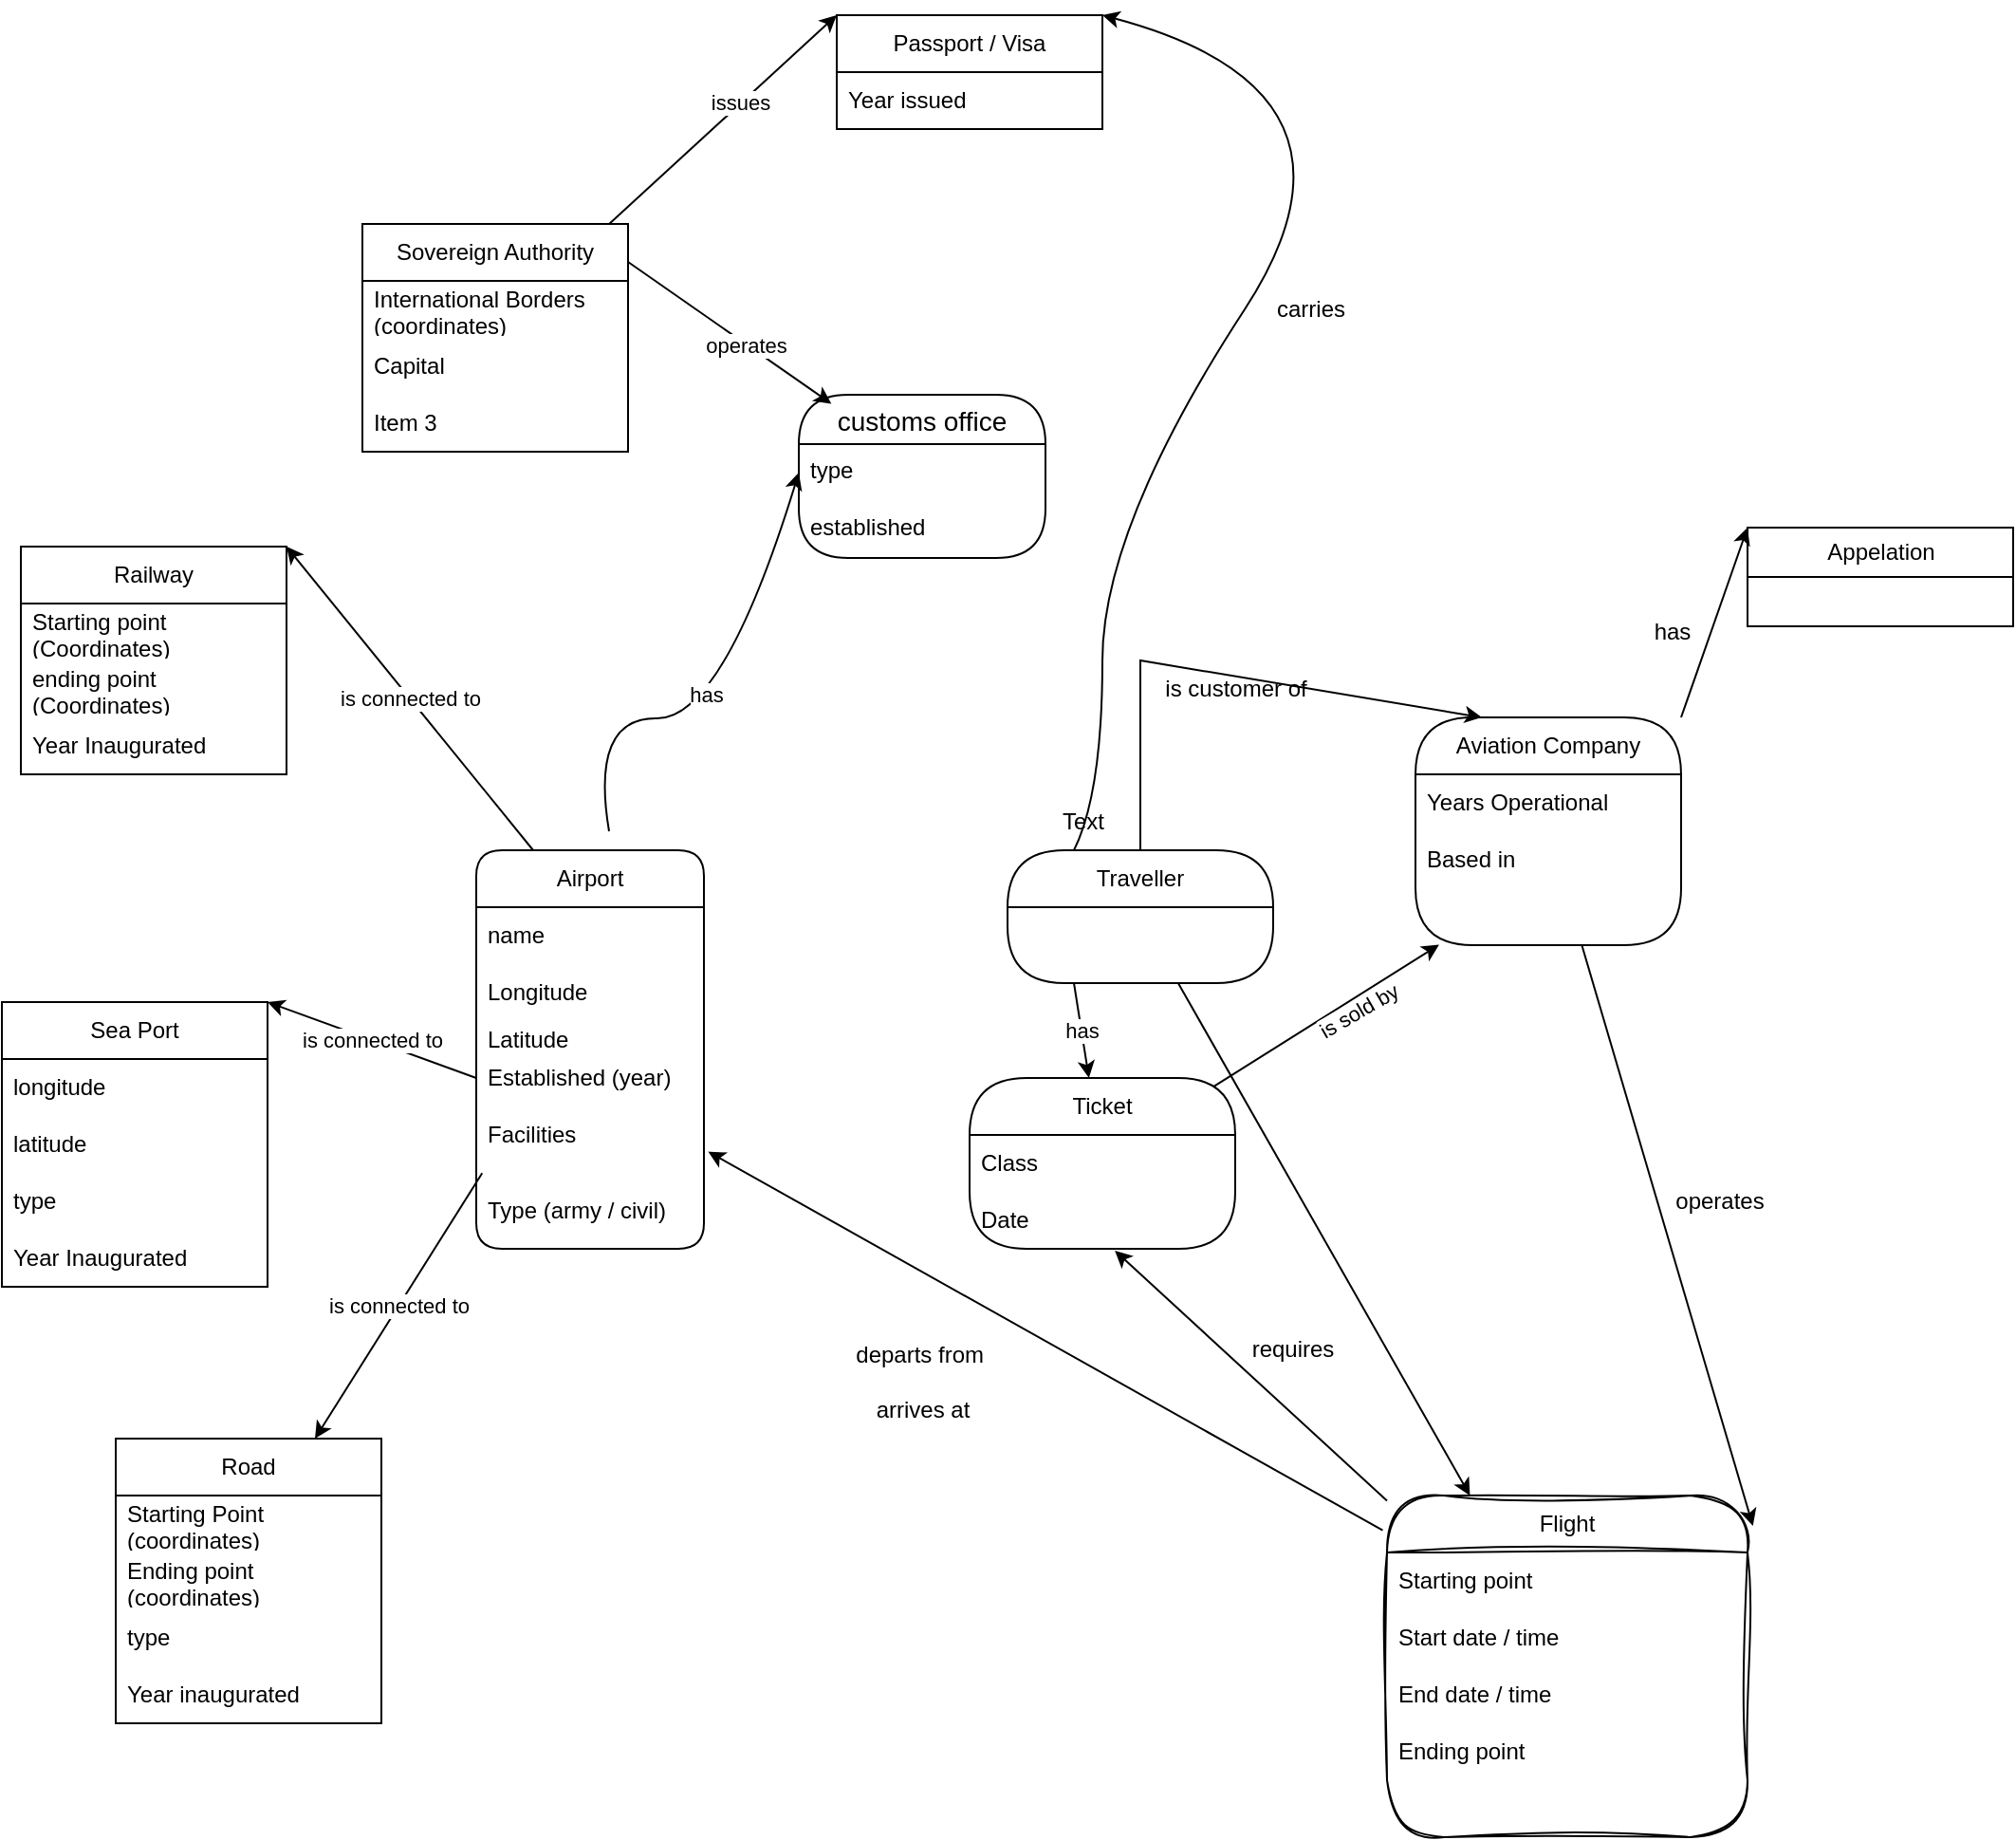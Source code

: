 <mxfile version="24.7.17" pages="2">
  <diagram name="Page-1" id="2Nq3ry9tZN_k2MQu1Wby">
    <mxGraphModel dx="2733" dy="1048" grid="1" gridSize="10" guides="1" tooltips="1" connect="1" arrows="1" fold="1" page="1" pageScale="1" pageWidth="850" pageHeight="1100" math="0" shadow="0">
      <root>
        <mxCell id="0" />
        <mxCell id="1" parent="0" />
        <mxCell id="icSz4FfZfomal5iBsmhP-3" value="" style="endArrow=classic;html=1;rounded=0;curved=1;entryX=0;entryY=0.5;entryDx=0;entryDy=0;" parent="1" target="icSz4FfZfomal5iBsmhP-17" edge="1">
          <mxGeometry relative="1" as="geometry">
            <mxPoint x="250" y="480" as="sourcePoint" />
            <mxPoint x="240" y="480" as="targetPoint" />
            <Array as="points">
              <mxPoint x="240" y="420" />
              <mxPoint x="310" y="421" />
            </Array>
          </mxGeometry>
        </mxCell>
        <mxCell id="icSz4FfZfomal5iBsmhP-4" value="has" style="edgeLabel;resizable=0;html=1;;align=center;verticalAlign=middle;" parent="icSz4FfZfomal5iBsmhP-3" connectable="0" vertex="1">
          <mxGeometry relative="1" as="geometry">
            <mxPoint x="-10" y="-11" as="offset" />
          </mxGeometry>
        </mxCell>
        <mxCell id="icSz4FfZfomal5iBsmhP-10" value="Airport" style="swimlane;fontStyle=0;childLayout=stackLayout;horizontal=1;startSize=30;horizontalStack=0;resizeParent=1;resizeParentMax=0;resizeLast=0;collapsible=1;marginBottom=0;whiteSpace=wrap;html=1;rounded=1;" parent="1" vertex="1">
          <mxGeometry x="180" y="490" width="120" height="210" as="geometry" />
        </mxCell>
        <mxCell id="icSz4FfZfomal5iBsmhP-11" value="name&lt;span style=&quot;white-space: pre;&quot;&gt;&#x9;&lt;/span&gt;" style="text;strokeColor=none;fillColor=none;align=left;verticalAlign=middle;spacingLeft=4;spacingRight=4;overflow=hidden;points=[[0,0.5],[1,0.5]];portConstraint=eastwest;rotatable=0;whiteSpace=wrap;html=1;" parent="icSz4FfZfomal5iBsmhP-10" vertex="1">
          <mxGeometry y="30" width="120" height="30" as="geometry" />
        </mxCell>
        <mxCell id="icSz4FfZfomal5iBsmhP-12" value="Longitude" style="text;strokeColor=none;fillColor=none;align=left;verticalAlign=middle;spacingLeft=4;spacingRight=4;overflow=hidden;points=[[0,0.5],[1,0.5]];portConstraint=eastwest;rotatable=0;whiteSpace=wrap;html=1;" parent="icSz4FfZfomal5iBsmhP-10" vertex="1">
          <mxGeometry y="60" width="120" height="30" as="geometry" />
        </mxCell>
        <mxCell id="icSz4FfZfomal5iBsmhP-14" value="Latitude&lt;div&gt;&lt;br&gt;&lt;/div&gt;" style="text;strokeColor=none;fillColor=none;align=left;verticalAlign=middle;spacingLeft=4;spacingRight=4;overflow=hidden;points=[[0,0.5],[1,0.5]];portConstraint=eastwest;rotatable=0;whiteSpace=wrap;html=1;" parent="icSz4FfZfomal5iBsmhP-10" vertex="1">
          <mxGeometry y="90" width="120" height="20" as="geometry" />
        </mxCell>
        <mxCell id="icSz4FfZfomal5iBsmhP-23" value="Established (year)" style="text;strokeColor=none;fillColor=none;align=left;verticalAlign=middle;spacingLeft=4;spacingRight=4;overflow=hidden;points=[[0,0.5],[1,0.5]];portConstraint=eastwest;rotatable=0;whiteSpace=wrap;html=1;" parent="icSz4FfZfomal5iBsmhP-10" vertex="1">
          <mxGeometry y="110" width="120" height="20" as="geometry" />
        </mxCell>
        <mxCell id="icSz4FfZfomal5iBsmhP-67" value="Facilities" style="text;strokeColor=none;fillColor=none;align=left;verticalAlign=middle;spacingLeft=4;spacingRight=4;overflow=hidden;points=[[0,0.5],[1,0.5]];portConstraint=eastwest;rotatable=0;whiteSpace=wrap;html=1;" parent="icSz4FfZfomal5iBsmhP-10" vertex="1">
          <mxGeometry y="130" width="120" height="40" as="geometry" />
        </mxCell>
        <mxCell id="UyjAXhbRGgFqxlXH32iC-30" value="Type (army / civil)" style="text;strokeColor=none;fillColor=none;align=left;verticalAlign=middle;spacingLeft=4;spacingRight=4;overflow=hidden;points=[[0,0.5],[1,0.5]];portConstraint=eastwest;rotatable=0;whiteSpace=wrap;html=1;" vertex="1" parent="icSz4FfZfomal5iBsmhP-10">
          <mxGeometry y="170" width="120" height="40" as="geometry" />
        </mxCell>
        <mxCell id="icSz4FfZfomal5iBsmhP-16" value="customs office" style="swimlane;fontStyle=0;childLayout=stackLayout;horizontal=1;startSize=26;horizontalStack=0;resizeParent=1;resizeParentMax=0;resizeLast=0;collapsible=1;marginBottom=0;align=center;fontSize=14;fillColor=default;strokeColor=default;rounded=1;arcSize=50;verticalAlign=middle;" parent="1" vertex="1">
          <mxGeometry x="350" y="250" width="130" height="86" as="geometry" />
        </mxCell>
        <mxCell id="icSz4FfZfomal5iBsmhP-17" value="type" style="text;strokeColor=none;fillColor=none;spacingLeft=4;spacingRight=4;overflow=hidden;rotatable=0;points=[[0,0.5],[1,0.5]];portConstraint=eastwest;fontSize=12;whiteSpace=wrap;html=1;" parent="icSz4FfZfomal5iBsmhP-16" vertex="1">
          <mxGeometry y="26" width="130" height="30" as="geometry" />
        </mxCell>
        <mxCell id="icSz4FfZfomal5iBsmhP-18" value="established&lt;span style=&quot;white-space: pre;&quot;&gt;&#x9;&lt;/span&gt;" style="text;strokeColor=none;fillColor=none;spacingLeft=4;spacingRight=4;overflow=hidden;rotatable=0;points=[[0,0.5],[1,0.5]];portConstraint=eastwest;fontSize=12;whiteSpace=wrap;html=1;" parent="icSz4FfZfomal5iBsmhP-16" vertex="1">
          <mxGeometry y="56" width="130" height="30" as="geometry" />
        </mxCell>
        <mxCell id="icSz4FfZfomal5iBsmhP-25" value="Aviation Company" style="swimlane;fontStyle=0;childLayout=stackLayout;horizontal=1;startSize=30;horizontalStack=0;resizeParent=1;resizeParentMax=0;resizeLast=0;collapsible=1;marginBottom=0;whiteSpace=wrap;html=1;rounded=1;arcSize=44;glass=0;" parent="1" vertex="1">
          <mxGeometry x="675" y="420" width="140" height="120" as="geometry" />
        </mxCell>
        <mxCell id="icSz4FfZfomal5iBsmhP-27" value="Years Operational" style="text;strokeColor=none;fillColor=none;align=left;verticalAlign=middle;spacingLeft=4;spacingRight=4;overflow=hidden;points=[[0,0.5],[1,0.5]];portConstraint=eastwest;rotatable=0;whiteSpace=wrap;html=1;" parent="icSz4FfZfomal5iBsmhP-25" vertex="1">
          <mxGeometry y="30" width="140" height="30" as="geometry" />
        </mxCell>
        <mxCell id="icSz4FfZfomal5iBsmhP-64" value="Based in" style="text;strokeColor=none;fillColor=none;align=left;verticalAlign=middle;spacingLeft=4;spacingRight=4;overflow=hidden;points=[[0,0.5],[1,0.5]];portConstraint=eastwest;rotatable=0;whiteSpace=wrap;html=1;" parent="icSz4FfZfomal5iBsmhP-25" vertex="1">
          <mxGeometry y="60" width="140" height="30" as="geometry" />
        </mxCell>
        <mxCell id="icSz4FfZfomal5iBsmhP-63" style="text;strokeColor=none;fillColor=none;align=left;verticalAlign=middle;spacingLeft=4;spacingRight=4;overflow=hidden;points=[[0,0.5],[1,0.5]];portConstraint=eastwest;rotatable=0;whiteSpace=wrap;html=1;" parent="icSz4FfZfomal5iBsmhP-25" vertex="1">
          <mxGeometry y="90" width="140" height="30" as="geometry" />
        </mxCell>
        <mxCell id="icSz4FfZfomal5iBsmhP-30" value="Flight" style="swimlane;fontStyle=0;childLayout=stackLayout;horizontal=1;startSize=30;horizontalStack=0;resizeParent=1;resizeParentMax=0;resizeLast=0;collapsible=1;marginBottom=0;whiteSpace=wrap;html=1;rounded=1;arcSize=40;sketch=1;curveFitting=1;jiggle=2;" parent="1" vertex="1">
          <mxGeometry x="660" y="830" width="190" height="180" as="geometry" />
        </mxCell>
        <mxCell id="icSz4FfZfomal5iBsmhP-31" value="Starting point&lt;span style=&quot;white-space: pre;&quot;&gt;&#x9;&lt;/span&gt;" style="text;strokeColor=none;fillColor=none;align=left;verticalAlign=middle;spacingLeft=4;spacingRight=4;overflow=hidden;points=[[0,0.5],[1,0.5]];portConstraint=eastwest;rotatable=0;whiteSpace=wrap;html=1;" parent="icSz4FfZfomal5iBsmhP-30" vertex="1">
          <mxGeometry y="30" width="190" height="30" as="geometry" />
        </mxCell>
        <mxCell id="icSz4FfZfomal5iBsmhP-48" value="Start date / time" style="text;strokeColor=none;fillColor=none;align=left;verticalAlign=middle;spacingLeft=4;spacingRight=4;overflow=hidden;points=[[0,0.5],[1,0.5]];portConstraint=eastwest;rotatable=0;whiteSpace=wrap;html=1;" parent="icSz4FfZfomal5iBsmhP-30" vertex="1">
          <mxGeometry y="60" width="190" height="30" as="geometry" />
        </mxCell>
        <mxCell id="UyjAXhbRGgFqxlXH32iC-14" style="text;strokeColor=none;fillColor=none;align=left;verticalAlign=middle;spacingLeft=4;spacingRight=4;overflow=hidden;points=[[0,0.5],[1,0.5]];portConstraint=eastwest;rotatable=0;whiteSpace=wrap;html=1;" vertex="1" parent="icSz4FfZfomal5iBsmhP-30">
          <mxGeometry y="90" width="190" height="30" as="geometry" />
        </mxCell>
        <mxCell id="icSz4FfZfomal5iBsmhP-32" value="Ending point" style="text;strokeColor=none;fillColor=none;align=left;verticalAlign=middle;spacingLeft=4;spacingRight=4;overflow=hidden;points=[[0,0.5],[1,0.5]];portConstraint=eastwest;rotatable=0;whiteSpace=wrap;html=1;" parent="icSz4FfZfomal5iBsmhP-30" vertex="1">
          <mxGeometry y="120" width="190" height="30" as="geometry" />
        </mxCell>
        <mxCell id="UyjAXhbRGgFqxlXH32iC-15" style="text;strokeColor=none;fillColor=none;align=left;verticalAlign=middle;spacingLeft=4;spacingRight=4;overflow=hidden;points=[[0,0.5],[1,0.5]];portConstraint=eastwest;rotatable=0;whiteSpace=wrap;html=1;" vertex="1" parent="icSz4FfZfomal5iBsmhP-30">
          <mxGeometry y="150" width="190" height="30" as="geometry" />
        </mxCell>
        <mxCell id="icSz4FfZfomal5iBsmhP-34" value="Traveller" style="swimlane;fontStyle=0;childLayout=stackLayout;horizontal=1;startSize=30;horizontalStack=0;resizeParent=1;resizeParentMax=0;resizeLast=0;collapsible=1;marginBottom=0;whiteSpace=wrap;html=1;rounded=1;arcSize=50;" parent="1" vertex="1">
          <mxGeometry x="460" y="490" width="140" height="70" as="geometry" />
        </mxCell>
        <mxCell id="icSz4FfZfomal5iBsmhP-54" value="" style="endArrow=classic;html=1;rounded=0;entryX=1.015;entryY=0.089;entryDx=0;entryDy=0;entryPerimeter=0;" parent="1" source="icSz4FfZfomal5iBsmhP-25" target="icSz4FfZfomal5iBsmhP-30" edge="1">
          <mxGeometry relative="1" as="geometry">
            <mxPoint x="510" y="660" as="sourcePoint" />
            <mxPoint x="510" y="530" as="targetPoint" />
          </mxGeometry>
        </mxCell>
        <mxCell id="icSz4FfZfomal5iBsmhP-50" value="" style="endArrow=classic;html=1;rounded=0;exitX=-0.012;exitY=0.102;exitDx=0;exitDy=0;exitPerimeter=0;movable=1;resizable=1;rotatable=1;deletable=1;editable=1;locked=0;connectable=1;" parent="1" source="icSz4FfZfomal5iBsmhP-30" edge="1">
          <mxGeometry relative="1" as="geometry">
            <mxPoint x="660" y="950.0" as="sourcePoint" />
            <mxPoint x="302.21" y="648.792" as="targetPoint" />
          </mxGeometry>
        </mxCell>
        <mxCell id="CjrnG77TnSBxmtqLkK-a-1" value="" style="endArrow=classic;html=1;rounded=0;movable=0;resizable=0;rotatable=0;deletable=0;editable=0;locked=1;connectable=0;" parent="1" source="icSz4FfZfomal5iBsmhP-34" target="icSz4FfZfomal5iBsmhP-30" edge="1">
          <mxGeometry width="50" height="50" relative="1" as="geometry">
            <mxPoint x="620" y="860" as="sourcePoint" />
            <mxPoint x="540" y="770" as="targetPoint" />
          </mxGeometry>
        </mxCell>
        <mxCell id="CjrnG77TnSBxmtqLkK-a-3" value="" style="endArrow=classic;html=1;rounded=0;exitX=0.5;exitY=0;exitDx=0;exitDy=0;entryX=0.25;entryY=0;entryDx=0;entryDy=0;movable=0;resizable=0;rotatable=0;deletable=0;editable=0;locked=1;connectable=0;" parent="1" source="icSz4FfZfomal5iBsmhP-34" target="icSz4FfZfomal5iBsmhP-25" edge="1">
          <mxGeometry width="50" height="50" relative="1" as="geometry">
            <mxPoint x="400" y="690" as="sourcePoint" />
            <mxPoint x="780" y="690" as="targetPoint" />
            <Array as="points">
              <mxPoint x="530" y="390" />
            </Array>
          </mxGeometry>
        </mxCell>
        <mxCell id="CjrnG77TnSBxmtqLkK-a-4" value="is customer of" style="text;html=1;align=center;verticalAlign=middle;resizable=0;points=[];autosize=1;strokeColor=none;fillColor=none;movable=0;rotatable=0;deletable=0;editable=0;locked=1;connectable=0;" parent="1" vertex="1">
          <mxGeometry x="530" y="390" width="100" height="30" as="geometry" />
        </mxCell>
        <mxCell id="CjrnG77TnSBxmtqLkK-a-5" value="Ticket" style="swimlane;fontStyle=0;childLayout=stackLayout;horizontal=1;startSize=30;horizontalStack=0;resizeParent=1;resizeParentMax=0;resizeLast=0;collapsible=1;marginBottom=0;whiteSpace=wrap;html=1;rounded=1;arcSize=50;" parent="1" vertex="1">
          <mxGeometry x="440" y="610" width="140" height="90" as="geometry" />
        </mxCell>
        <mxCell id="CjrnG77TnSBxmtqLkK-a-6" value="Class" style="text;strokeColor=none;fillColor=none;align=left;verticalAlign=middle;spacingLeft=4;spacingRight=4;overflow=hidden;points=[[0,0.5],[1,0.5]];portConstraint=eastwest;rotatable=0;whiteSpace=wrap;html=1;" parent="CjrnG77TnSBxmtqLkK-a-5" vertex="1">
          <mxGeometry y="30" width="140" height="30" as="geometry" />
        </mxCell>
        <mxCell id="CjrnG77TnSBxmtqLkK-a-7" value="Date" style="text;strokeColor=none;fillColor=none;align=left;verticalAlign=middle;spacingLeft=4;spacingRight=4;overflow=hidden;points=[[0,0.5],[1,0.5]];portConstraint=eastwest;rotatable=0;whiteSpace=wrap;html=1;" parent="CjrnG77TnSBxmtqLkK-a-5" vertex="1">
          <mxGeometry y="60" width="140" height="30" as="geometry" />
        </mxCell>
        <mxCell id="CjrnG77TnSBxmtqLkK-a-9" value="" style="endArrow=classic;html=1;rounded=0;exitX=0.25;exitY=1;exitDx=0;exitDy=0;" parent="1" source="icSz4FfZfomal5iBsmhP-34" target="CjrnG77TnSBxmtqLkK-a-5" edge="1">
          <mxGeometry relative="1" as="geometry">
            <mxPoint x="370" y="860" as="sourcePoint" />
            <mxPoint x="470" y="860" as="targetPoint" />
          </mxGeometry>
        </mxCell>
        <mxCell id="CjrnG77TnSBxmtqLkK-a-10" value="has" style="edgeLabel;resizable=0;html=1;;align=center;verticalAlign=middle;" parent="CjrnG77TnSBxmtqLkK-a-9" connectable="0" vertex="1">
          <mxGeometry relative="1" as="geometry" />
        </mxCell>
        <mxCell id="CjrnG77TnSBxmtqLkK-a-12" value="" style="endArrow=classic;html=1;rounded=0;entryX=0.089;entryY=0.993;entryDx=0;entryDy=0;entryPerimeter=0;exitX=0.921;exitY=0.048;exitDx=0;exitDy=0;exitPerimeter=0;" parent="1" target="icSz4FfZfomal5iBsmhP-63" edge="1" source="CjrnG77TnSBxmtqLkK-a-5">
          <mxGeometry relative="1" as="geometry">
            <mxPoint x="465" y="664.5" as="sourcePoint" />
            <mxPoint x="565" y="664.5" as="targetPoint" />
          </mxGeometry>
        </mxCell>
        <mxCell id="CjrnG77TnSBxmtqLkK-a-13" value="is sold by" style="edgeLabel;resizable=0;html=1;;align=center;verticalAlign=middle;rotation=-30;" parent="CjrnG77TnSBxmtqLkK-a-12" connectable="0" vertex="1">
          <mxGeometry relative="1" as="geometry">
            <mxPoint x="16" y="-2" as="offset" />
          </mxGeometry>
        </mxCell>
        <mxCell id="CjrnG77TnSBxmtqLkK-a-14" value="" style="endArrow=classic;html=1;rounded=0;entryX=0.547;entryY=1.033;entryDx=0;entryDy=0;entryPerimeter=0;" parent="1" target="CjrnG77TnSBxmtqLkK-a-7" edge="1" source="icSz4FfZfomal5iBsmhP-30">
          <mxGeometry relative="1" as="geometry">
            <mxPoint x="460" y="880" as="sourcePoint" />
            <mxPoint x="470" y="760" as="targetPoint" />
          </mxGeometry>
        </mxCell>
        <mxCell id="icSz4FfZfomal5iBsmhP-49" value="End date / time" style="text;strokeColor=none;fillColor=none;align=left;verticalAlign=middle;spacingLeft=4;spacingRight=4;overflow=hidden;points=[[0,0.5],[1,0.5]];portConstraint=eastwest;rotatable=0;whiteSpace=wrap;html=1;" parent="1" vertex="1">
          <mxGeometry x="660" y="920" width="170" height="30" as="geometry" />
        </mxCell>
        <mxCell id="CjrnG77TnSBxmtqLkK-a-20" value="Railway" style="swimlane;fontStyle=0;childLayout=stackLayout;horizontal=1;startSize=30;horizontalStack=0;resizeParent=1;resizeParentMax=0;resizeLast=0;collapsible=1;marginBottom=0;whiteSpace=wrap;html=1;" parent="1" vertex="1">
          <mxGeometry x="-60" y="330" width="140" height="120" as="geometry" />
        </mxCell>
        <mxCell id="CjrnG77TnSBxmtqLkK-a-21" value="Starting point (Coordinates)" style="text;strokeColor=none;fillColor=none;align=left;verticalAlign=middle;spacingLeft=4;spacingRight=4;overflow=hidden;points=[[0,0.5],[1,0.5]];portConstraint=eastwest;rotatable=0;whiteSpace=wrap;html=1;" parent="CjrnG77TnSBxmtqLkK-a-20" vertex="1">
          <mxGeometry y="30" width="140" height="30" as="geometry" />
        </mxCell>
        <mxCell id="uPudiCGfUK6ss3KHqm3K-1" style="text;strokeColor=none;fillColor=none;align=left;verticalAlign=middle;spacingLeft=4;spacingRight=4;overflow=hidden;points=[[0,0.5],[1,0.5]];portConstraint=eastwest;rotatable=0;whiteSpace=wrap;html=1;" parent="CjrnG77TnSBxmtqLkK-a-20" vertex="1">
          <mxGeometry y="60" width="140" height="30" as="geometry" />
        </mxCell>
        <mxCell id="UyjAXhbRGgFqxlXH32iC-12" value="Year Inaugurated" style="text;strokeColor=none;fillColor=none;align=left;verticalAlign=middle;spacingLeft=4;spacingRight=4;overflow=hidden;points=[[0,0.5],[1,0.5]];portConstraint=eastwest;rotatable=0;whiteSpace=wrap;html=1;" vertex="1" parent="CjrnG77TnSBxmtqLkK-a-20">
          <mxGeometry y="90" width="140" height="30" as="geometry" />
        </mxCell>
        <mxCell id="CjrnG77TnSBxmtqLkK-a-24" value="Sea Port" style="swimlane;fontStyle=0;childLayout=stackLayout;horizontal=1;startSize=30;horizontalStack=0;resizeParent=1;resizeParentMax=0;resizeLast=0;collapsible=1;marginBottom=0;whiteSpace=wrap;html=1;" parent="1" vertex="1">
          <mxGeometry x="-70" y="570" width="140" height="150" as="geometry" />
        </mxCell>
        <mxCell id="CjrnG77TnSBxmtqLkK-a-25" value="longitude&lt;span style=&quot;white-space: pre;&quot;&gt;&#x9;&lt;/span&gt;" style="text;strokeColor=none;fillColor=none;align=left;verticalAlign=middle;spacingLeft=4;spacingRight=4;overflow=hidden;points=[[0,0.5],[1,0.5]];portConstraint=eastwest;rotatable=0;whiteSpace=wrap;html=1;" parent="CjrnG77TnSBxmtqLkK-a-24" vertex="1">
          <mxGeometry y="30" width="140" height="30" as="geometry" />
        </mxCell>
        <mxCell id="CjrnG77TnSBxmtqLkK-a-26" value="latitude" style="text;strokeColor=none;fillColor=none;align=left;verticalAlign=middle;spacingLeft=4;spacingRight=4;overflow=hidden;points=[[0,0.5],[1,0.5]];portConstraint=eastwest;rotatable=0;whiteSpace=wrap;html=1;" parent="CjrnG77TnSBxmtqLkK-a-24" vertex="1">
          <mxGeometry y="60" width="140" height="30" as="geometry" />
        </mxCell>
        <mxCell id="CjrnG77TnSBxmtqLkK-a-27" value="type" style="text;strokeColor=none;fillColor=none;align=left;verticalAlign=middle;spacingLeft=4;spacingRight=4;overflow=hidden;points=[[0,0.5],[1,0.5]];portConstraint=eastwest;rotatable=0;whiteSpace=wrap;html=1;" parent="CjrnG77TnSBxmtqLkK-a-24" vertex="1">
          <mxGeometry y="90" width="140" height="30" as="geometry" />
        </mxCell>
        <mxCell id="UyjAXhbRGgFqxlXH32iC-10" value="Year Inaugurated" style="text;strokeColor=none;fillColor=none;align=left;verticalAlign=middle;spacingLeft=4;spacingRight=4;overflow=hidden;points=[[0,0.5],[1,0.5]];portConstraint=eastwest;rotatable=0;whiteSpace=wrap;html=1;" vertex="1" parent="CjrnG77TnSBxmtqLkK-a-24">
          <mxGeometry y="120" width="140" height="30" as="geometry" />
        </mxCell>
        <mxCell id="CjrnG77TnSBxmtqLkK-a-28" value="Road" style="swimlane;fontStyle=0;childLayout=stackLayout;horizontal=1;startSize=30;horizontalStack=0;resizeParent=1;resizeParentMax=0;resizeLast=0;collapsible=1;marginBottom=0;whiteSpace=wrap;html=1;" parent="1" vertex="1">
          <mxGeometry x="-10" y="800" width="140" height="150" as="geometry" />
        </mxCell>
        <mxCell id="CjrnG77TnSBxmtqLkK-a-29" value="Starting Point (coordinates)" style="text;strokeColor=none;fillColor=none;align=left;verticalAlign=middle;spacingLeft=4;spacingRight=4;overflow=hidden;points=[[0,0.5],[1,0.5]];portConstraint=eastwest;rotatable=0;whiteSpace=wrap;html=1;" parent="CjrnG77TnSBxmtqLkK-a-28" vertex="1">
          <mxGeometry y="30" width="140" height="30" as="geometry" />
        </mxCell>
        <mxCell id="CjrnG77TnSBxmtqLkK-a-30" value="Ending point (coordinates)" style="text;strokeColor=none;fillColor=none;align=left;verticalAlign=middle;spacingLeft=4;spacingRight=4;overflow=hidden;points=[[0,0.5],[1,0.5]];portConstraint=eastwest;rotatable=0;whiteSpace=wrap;html=1;" parent="CjrnG77TnSBxmtqLkK-a-28" vertex="1">
          <mxGeometry y="60" width="140" height="30" as="geometry" />
        </mxCell>
        <mxCell id="CjrnG77TnSBxmtqLkK-a-31" value="type" style="text;strokeColor=none;fillColor=none;align=left;verticalAlign=middle;spacingLeft=4;spacingRight=4;overflow=hidden;points=[[0,0.5],[1,0.5]];portConstraint=eastwest;rotatable=0;whiteSpace=wrap;html=1;" parent="CjrnG77TnSBxmtqLkK-a-28" vertex="1">
          <mxGeometry y="90" width="140" height="30" as="geometry" />
        </mxCell>
        <mxCell id="UyjAXhbRGgFqxlXH32iC-9" value="Year inaugurated" style="text;strokeColor=none;fillColor=none;align=left;verticalAlign=middle;spacingLeft=4;spacingRight=4;overflow=hidden;points=[[0,0.5],[1,0.5]];portConstraint=eastwest;rotatable=0;whiteSpace=wrap;html=1;" vertex="1" parent="CjrnG77TnSBxmtqLkK-a-28">
          <mxGeometry y="120" width="140" height="30" as="geometry" />
        </mxCell>
        <mxCell id="CjrnG77TnSBxmtqLkK-a-32" value="Sovereign Authority" style="swimlane;fontStyle=0;childLayout=stackLayout;horizontal=1;startSize=30;horizontalStack=0;resizeParent=1;resizeParentMax=0;resizeLast=0;collapsible=1;marginBottom=0;whiteSpace=wrap;html=1;" parent="1" vertex="1">
          <mxGeometry x="120" y="160" width="140" height="120" as="geometry" />
        </mxCell>
        <mxCell id="CjrnG77TnSBxmtqLkK-a-33" value="International Borders (coordinates)" style="text;strokeColor=none;fillColor=none;align=left;verticalAlign=middle;spacingLeft=4;spacingRight=4;overflow=hidden;points=[[0,0.5],[1,0.5]];portConstraint=eastwest;rotatable=0;whiteSpace=wrap;html=1;" parent="CjrnG77TnSBxmtqLkK-a-32" vertex="1">
          <mxGeometry y="30" width="140" height="30" as="geometry" />
        </mxCell>
        <mxCell id="CjrnG77TnSBxmtqLkK-a-34" value="Capital" style="text;strokeColor=none;fillColor=none;align=left;verticalAlign=middle;spacingLeft=4;spacingRight=4;overflow=hidden;points=[[0,0.5],[1,0.5]];portConstraint=eastwest;rotatable=0;whiteSpace=wrap;html=1;" parent="CjrnG77TnSBxmtqLkK-a-32" vertex="1">
          <mxGeometry y="60" width="140" height="30" as="geometry" />
        </mxCell>
        <mxCell id="CjrnG77TnSBxmtqLkK-a-35" value="Item 3" style="text;strokeColor=none;fillColor=none;align=left;verticalAlign=middle;spacingLeft=4;spacingRight=4;overflow=hidden;points=[[0,0.5],[1,0.5]];portConstraint=eastwest;rotatable=0;whiteSpace=wrap;html=1;" parent="CjrnG77TnSBxmtqLkK-a-32" vertex="1">
          <mxGeometry y="90" width="140" height="30" as="geometry" />
        </mxCell>
        <mxCell id="CjrnG77TnSBxmtqLkK-a-36" value="" style="endArrow=classic;html=1;rounded=0;entryX=0.132;entryY=0.055;entryDx=0;entryDy=0;entryPerimeter=0;" parent="1" target="icSz4FfZfomal5iBsmhP-16" edge="1">
          <mxGeometry relative="1" as="geometry">
            <mxPoint x="260" y="180" as="sourcePoint" />
            <mxPoint x="360" y="180" as="targetPoint" />
          </mxGeometry>
        </mxCell>
        <mxCell id="CjrnG77TnSBxmtqLkK-a-38" value="operates" style="edgeLabel;html=1;align=center;verticalAlign=middle;resizable=0;points=[];" parent="CjrnG77TnSBxmtqLkK-a-36" vertex="1" connectable="0">
          <mxGeometry x="0.16" relative="1" as="geometry">
            <mxPoint x="-1" as="offset" />
          </mxGeometry>
        </mxCell>
        <mxCell id="CjrnG77TnSBxmtqLkK-a-40" value="" style="endArrow=classic;html=1;rounded=0;entryX=1;entryY=0;entryDx=0;entryDy=0;exitX=0.25;exitY=0;exitDx=0;exitDy=0;" parent="1" source="icSz4FfZfomal5iBsmhP-10" target="CjrnG77TnSBxmtqLkK-a-20" edge="1">
          <mxGeometry relative="1" as="geometry">
            <mxPoint x="160" y="480" as="sourcePoint" />
            <mxPoint x="260" y="480" as="targetPoint" />
          </mxGeometry>
        </mxCell>
        <mxCell id="CjrnG77TnSBxmtqLkK-a-41" value="is connected to" style="edgeLabel;resizable=0;html=1;;align=center;verticalAlign=middle;" parent="CjrnG77TnSBxmtqLkK-a-40" connectable="0" vertex="1">
          <mxGeometry relative="1" as="geometry" />
        </mxCell>
        <mxCell id="CjrnG77TnSBxmtqLkK-a-44" value="" style="endArrow=classic;html=1;rounded=0;entryX=1;entryY=0;entryDx=0;entryDy=0;exitX=0;exitY=0.5;exitDx=0;exitDy=0;" parent="1" source="icSz4FfZfomal5iBsmhP-23" target="CjrnG77TnSBxmtqLkK-a-24" edge="1">
          <mxGeometry relative="1" as="geometry">
            <mxPoint x="200" y="610" as="sourcePoint" />
            <mxPoint x="70" y="450" as="targetPoint" />
          </mxGeometry>
        </mxCell>
        <mxCell id="CjrnG77TnSBxmtqLkK-a-45" value="is connected to" style="edgeLabel;resizable=0;html=1;;align=center;verticalAlign=middle;" parent="CjrnG77TnSBxmtqLkK-a-44" connectable="0" vertex="1">
          <mxGeometry relative="1" as="geometry" />
        </mxCell>
        <mxCell id="CjrnG77TnSBxmtqLkK-a-42" value="" style="endArrow=classic;html=1;rounded=0;entryX=0.75;entryY=0;entryDx=0;entryDy=0;exitX=0.026;exitY=1.004;exitDx=0;exitDy=0;exitPerimeter=0;" parent="1" source="icSz4FfZfomal5iBsmhP-67" target="CjrnG77TnSBxmtqLkK-a-28" edge="1">
          <mxGeometry relative="1" as="geometry">
            <mxPoint x="230" y="720" as="sourcePoint" />
            <mxPoint x="100" y="560" as="targetPoint" />
          </mxGeometry>
        </mxCell>
        <mxCell id="CjrnG77TnSBxmtqLkK-a-43" value="is connected to" style="edgeLabel;resizable=0;html=1;;align=center;verticalAlign=middle;" parent="CjrnG77TnSBxmtqLkK-a-42" connectable="0" vertex="1">
          <mxGeometry relative="1" as="geometry" />
        </mxCell>
        <mxCell id="CjrnG77TnSBxmtqLkK-a-46" value="Passport / Visa" style="swimlane;fontStyle=0;childLayout=stackLayout;horizontal=1;startSize=30;horizontalStack=0;resizeParent=1;resizeParentMax=0;resizeLast=0;collapsible=1;marginBottom=0;whiteSpace=wrap;html=1;" parent="1" vertex="1">
          <mxGeometry x="370" y="50" width="140" height="60" as="geometry" />
        </mxCell>
        <mxCell id="CjrnG77TnSBxmtqLkK-a-47" value="Year issued" style="text;strokeColor=none;fillColor=none;align=left;verticalAlign=middle;spacingLeft=4;spacingRight=4;overflow=hidden;points=[[0,0.5],[1,0.5]];portConstraint=eastwest;rotatable=0;whiteSpace=wrap;html=1;" parent="CjrnG77TnSBxmtqLkK-a-46" vertex="1">
          <mxGeometry y="30" width="140" height="30" as="geometry" />
        </mxCell>
        <mxCell id="CjrnG77TnSBxmtqLkK-a-50" value="" style="endArrow=classic;html=1;rounded=0;entryX=0;entryY=0;entryDx=0;entryDy=0;exitX=0.929;exitY=0;exitDx=0;exitDy=0;exitPerimeter=0;" parent="1" source="CjrnG77TnSBxmtqLkK-a-32" target="CjrnG77TnSBxmtqLkK-a-46" edge="1">
          <mxGeometry relative="1" as="geometry">
            <mxPoint x="250" y="130" as="sourcePoint" />
            <mxPoint x="357" y="205" as="targetPoint" />
          </mxGeometry>
        </mxCell>
        <mxCell id="CjrnG77TnSBxmtqLkK-a-51" value="issues" style="edgeLabel;html=1;align=center;verticalAlign=middle;resizable=0;points=[];" parent="CjrnG77TnSBxmtqLkK-a-50" vertex="1" connectable="0">
          <mxGeometry x="0.16" relative="1" as="geometry">
            <mxPoint x="-1" as="offset" />
          </mxGeometry>
        </mxCell>
        <mxCell id="CjrnG77TnSBxmtqLkK-a-52" value="" style="curved=1;endArrow=classic;html=1;rounded=0;entryX=1;entryY=0;entryDx=0;entryDy=0;exitX=0.25;exitY=0;exitDx=0;exitDy=0;" parent="1" source="icSz4FfZfomal5iBsmhP-34" target="CjrnG77TnSBxmtqLkK-a-46" edge="1">
          <mxGeometry width="50" height="50" relative="1" as="geometry">
            <mxPoint x="470" y="500" as="sourcePoint" />
            <mxPoint x="610" y="150" as="targetPoint" />
            <Array as="points">
              <mxPoint x="510" y="460" />
              <mxPoint x="510" y="320" />
              <mxPoint x="660" y="90" />
            </Array>
          </mxGeometry>
        </mxCell>
        <mxCell id="CjrnG77TnSBxmtqLkK-a-53" value="Text" style="text;html=1;align=center;verticalAlign=middle;whiteSpace=wrap;rounded=0;" parent="1" vertex="1">
          <mxGeometry x="470" y="460" width="60" height="30" as="geometry" />
        </mxCell>
        <mxCell id="CjrnG77TnSBxmtqLkK-a-54" value="carries" style="text;html=1;align=center;verticalAlign=middle;whiteSpace=wrap;rounded=0;" parent="1" vertex="1">
          <mxGeometry x="590" y="190" width="60" height="30" as="geometry" />
        </mxCell>
        <mxCell id="CjrnG77TnSBxmtqLkK-a-22" value="ending point (Coordinates)" style="text;strokeColor=none;fillColor=none;align=left;verticalAlign=middle;spacingLeft=4;spacingRight=4;overflow=hidden;points=[[0,0.5],[1,0.5]];portConstraint=eastwest;rotatable=0;whiteSpace=wrap;html=1;" parent="1" vertex="1">
          <mxGeometry x="-60" y="390" width="140" height="30" as="geometry" />
        </mxCell>
        <mxCell id="UyjAXhbRGgFqxlXH32iC-13" value="operates" style="text;html=1;align=center;verticalAlign=middle;resizable=0;points=[];autosize=1;strokeColor=none;fillColor=none;" vertex="1" parent="1">
          <mxGeometry x="800" y="660" width="70" height="30" as="geometry" />
        </mxCell>
        <mxCell id="UyjAXhbRGgFqxlXH32iC-16" value="departs from&amp;nbsp;&lt;div&gt;&lt;br&gt;&lt;/div&gt;&lt;div&gt;arrives at&lt;/div&gt;" style="text;html=1;align=center;verticalAlign=middle;resizable=0;points=[];autosize=1;strokeColor=none;fillColor=none;" vertex="1" parent="1">
          <mxGeometry x="370" y="740" width="90" height="60" as="geometry" />
        </mxCell>
        <mxCell id="UyjAXhbRGgFqxlXH32iC-17" value="Appelation" style="swimlane;fontStyle=0;childLayout=stackLayout;horizontal=1;startSize=26;fillColor=none;horizontalStack=0;resizeParent=1;resizeParentMax=0;resizeLast=0;collapsible=1;marginBottom=0;html=1;" vertex="1" parent="1">
          <mxGeometry x="850" y="320" width="140" height="52" as="geometry" />
        </mxCell>
        <mxCell id="UyjAXhbRGgFqxlXH32iC-22" value="" style="endArrow=classic;html=1;rounded=0;entryX=0;entryY=0;entryDx=0;entryDy=0;exitX=1;exitY=0;exitDx=0;exitDy=0;" edge="1" parent="1" source="icSz4FfZfomal5iBsmhP-25" target="UyjAXhbRGgFqxlXH32iC-17">
          <mxGeometry relative="1" as="geometry">
            <mxPoint x="943" y="404" as="sourcePoint" />
            <mxPoint x="850" y="800" as="targetPoint" />
          </mxGeometry>
        </mxCell>
        <mxCell id="UyjAXhbRGgFqxlXH32iC-25" value="has" style="text;html=1;align=center;verticalAlign=middle;resizable=0;points=[];autosize=1;strokeColor=none;fillColor=none;" vertex="1" parent="1">
          <mxGeometry x="790" y="360" width="40" height="30" as="geometry" />
        </mxCell>
        <mxCell id="UyjAXhbRGgFqxlXH32iC-29" value="requires" style="text;html=1;align=center;verticalAlign=middle;resizable=0;points=[];autosize=1;strokeColor=none;fillColor=none;" vertex="1" parent="1">
          <mxGeometry x="575" y="738" width="70" height="30" as="geometry" />
        </mxCell>
      </root>
    </mxGraphModel>
  </diagram>
  <diagram id="ei1HQhf629E8Oh4_4O8b" name="Page-2">
    <mxGraphModel grid="1" page="1" gridSize="10" guides="1" tooltips="1" connect="1" arrows="1" fold="1" pageScale="1" pageWidth="850" pageHeight="1100" math="0" shadow="0">
      <root>
        <mxCell id="0" />
        <mxCell id="1" parent="0" />
      </root>
    </mxGraphModel>
  </diagram>
</mxfile>
